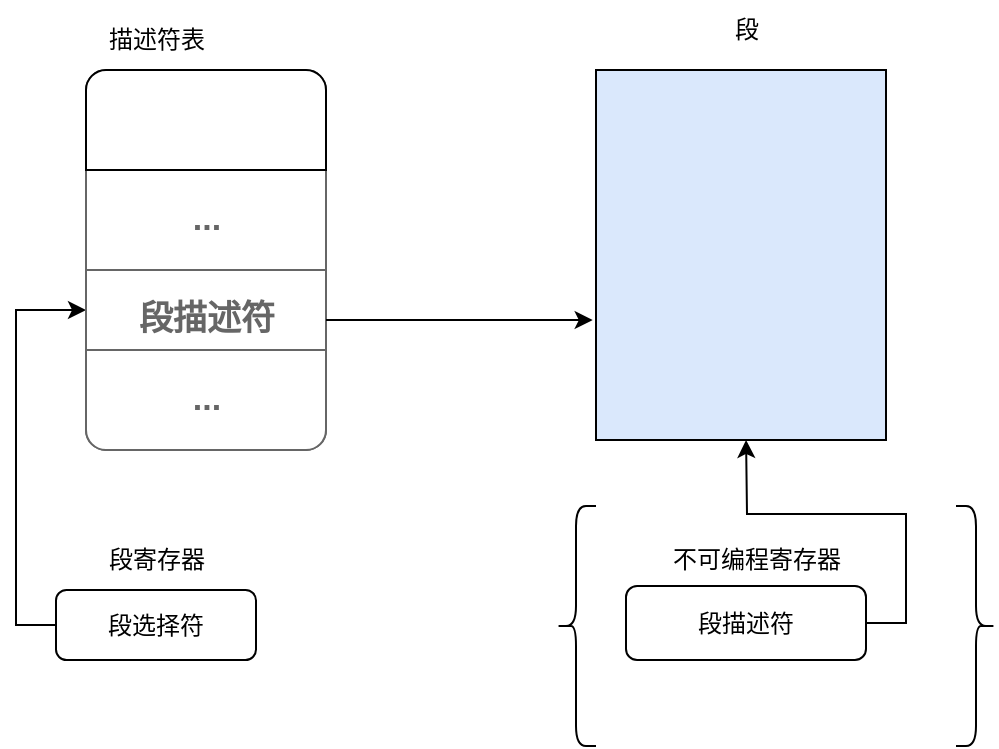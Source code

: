 <mxfile version="20.2.7" type="github">
  <diagram id="I4kjY05UJAJbeYvh8T3k" name="第 1 页">
    <mxGraphModel dx="832" dy="481" grid="1" gridSize="10" guides="1" tooltips="1" connect="1" arrows="1" fold="1" page="1" pageScale="1" pageWidth="827" pageHeight="1169" math="0" shadow="0">
      <root>
        <mxCell id="0" />
        <mxCell id="1" parent="0" />
        <mxCell id="mJXhDr2Vniy9udazdwO2-11" style="edgeStyle=orthogonalEdgeStyle;rounded=0;orthogonalLoop=1;jettySize=auto;html=1;exitX=0;exitY=0.5;exitDx=0;exitDy=0;entryX=0;entryY=0.4;entryDx=0;entryDy=0;entryPerimeter=0;" edge="1" parent="1" source="mJXhDr2Vniy9udazdwO2-1" target="mJXhDr2Vniy9udazdwO2-5">
          <mxGeometry relative="1" as="geometry" />
        </mxCell>
        <mxCell id="mJXhDr2Vniy9udazdwO2-1" value="段选择符" style="rounded=1;whiteSpace=wrap;html=1;" vertex="1" parent="1">
          <mxGeometry x="230" y="585" width="100" height="35" as="geometry" />
        </mxCell>
        <mxCell id="mJXhDr2Vniy9udazdwO2-2" value="段寄存器" style="text;html=1;align=center;verticalAlign=middle;resizable=0;points=[];autosize=1;strokeColor=none;fillColor=none;" vertex="1" parent="1">
          <mxGeometry x="245" y="555" width="70" height="30" as="geometry" />
        </mxCell>
        <mxCell id="mJXhDr2Vniy9udazdwO2-3" value="" style="strokeWidth=1;shadow=0;dashed=0;align=center;html=1;shape=mxgraph.mockup.rrect;rSize=10;strokeColor=#666666;" vertex="1" parent="1">
          <mxGeometry x="245" y="325" width="120" height="190" as="geometry" />
        </mxCell>
        <mxCell id="mJXhDr2Vniy9udazdwO2-4" value="..." style="strokeColor=inherit;fillColor=inherit;gradientColor=inherit;strokeWidth=1;shadow=0;dashed=0;align=center;html=1;shape=mxgraph.mockup.rrect;rSize=0;fontSize=17;fontColor=#666666;fontStyle=1;resizeWidth=1;" vertex="1" parent="mJXhDr2Vniy9udazdwO2-3">
          <mxGeometry width="120" height="50" relative="1" as="geometry">
            <mxPoint y="50" as="offset" />
          </mxGeometry>
        </mxCell>
        <mxCell id="mJXhDr2Vniy9udazdwO2-5" value="段描述符" style="strokeColor=inherit;fillColor=inherit;gradientColor=inherit;strokeWidth=1;shadow=0;dashed=0;align=center;html=1;shape=mxgraph.mockup.rrect;rSize=0;fontSize=17;fontColor=#666666;fontStyle=1;resizeWidth=1;" vertex="1" parent="mJXhDr2Vniy9udazdwO2-3">
          <mxGeometry width="120" height="50" relative="1" as="geometry">
            <mxPoint y="100" as="offset" />
          </mxGeometry>
        </mxCell>
        <mxCell id="mJXhDr2Vniy9udazdwO2-6" value="..." style="strokeColor=inherit;fillColor=inherit;gradientColor=inherit;strokeWidth=1;shadow=0;dashed=0;align=center;html=1;shape=mxgraph.mockup.bottomButton;rSize=10;fontSize=17;fontColor=#666666;fontStyle=1;resizeWidth=1;" vertex="1" parent="mJXhDr2Vniy9udazdwO2-3">
          <mxGeometry y="1" width="120" height="50" relative="1" as="geometry">
            <mxPoint y="-50" as="offset" />
          </mxGeometry>
        </mxCell>
        <mxCell id="mJXhDr2Vniy9udazdwO2-18" style="edgeStyle=orthogonalEdgeStyle;rounded=0;orthogonalLoop=1;jettySize=auto;html=1;entryX=-0.011;entryY=0.667;entryDx=0;entryDy=0;entryPerimeter=0;" edge="1" parent="mJXhDr2Vniy9udazdwO2-3" source="mJXhDr2Vniy9udazdwO2-5">
          <mxGeometry relative="1" as="geometry">
            <mxPoint x="253.35" y="125.06" as="targetPoint" />
          </mxGeometry>
        </mxCell>
        <mxCell id="mJXhDr2Vniy9udazdwO2-7" value="" style="strokeWidth=1;shadow=0;dashed=0;align=center;html=1;shape=mxgraph.mockup.topButton;rSize=10;fontSize=17;fontStyle=1;resizeWidth=1;" vertex="1" parent="mJXhDr2Vniy9udazdwO2-3">
          <mxGeometry width="120" height="50" relative="1" as="geometry" />
        </mxCell>
        <mxCell id="mJXhDr2Vniy9udazdwO2-8" value="描述符表" style="text;html=1;align=center;verticalAlign=middle;resizable=0;points=[];autosize=1;strokeColor=none;fillColor=none;" vertex="1" parent="1">
          <mxGeometry x="245" y="295" width="70" height="30" as="geometry" />
        </mxCell>
        <mxCell id="mJXhDr2Vniy9udazdwO2-19" value="段" style="text;html=1;align=center;verticalAlign=middle;resizable=0;points=[];autosize=1;strokeColor=none;fillColor=none;" vertex="1" parent="1">
          <mxGeometry x="555" y="290" width="40" height="30" as="geometry" />
        </mxCell>
        <mxCell id="mJXhDr2Vniy9udazdwO2-23" style="edgeStyle=orthogonalEdgeStyle;rounded=0;orthogonalLoop=1;jettySize=auto;html=1;exitX=1;exitY=0.5;exitDx=0;exitDy=0;" edge="1" parent="1" source="mJXhDr2Vniy9udazdwO2-20">
          <mxGeometry relative="1" as="geometry">
            <mxPoint x="575.034" y="510.0" as="targetPoint" />
          </mxGeometry>
        </mxCell>
        <mxCell id="mJXhDr2Vniy9udazdwO2-20" value="段描述符" style="rounded=1;whiteSpace=wrap;html=1;" vertex="1" parent="1">
          <mxGeometry x="515" y="583" width="120" height="37" as="geometry" />
        </mxCell>
        <mxCell id="mJXhDr2Vniy9udazdwO2-21" value="不可编程寄存器" style="text;html=1;align=center;verticalAlign=middle;resizable=0;points=[];autosize=1;strokeColor=none;fillColor=none;" vertex="1" parent="1">
          <mxGeometry x="525" y="555" width="110" height="30" as="geometry" />
        </mxCell>
        <mxCell id="mJXhDr2Vniy9udazdwO2-24" value="" style="whiteSpace=wrap;html=1;rounded=0;fillColor=#DAE8FC;" vertex="1" parent="1">
          <mxGeometry x="500" y="325" width="145" height="185" as="geometry" />
        </mxCell>
        <mxCell id="mJXhDr2Vniy9udazdwO2-25" value="" style="shape=curlyBracket;whiteSpace=wrap;html=1;rounded=1;fillColor=#DAE8FC;" vertex="1" parent="1">
          <mxGeometry x="480" y="543" width="20" height="120" as="geometry" />
        </mxCell>
        <mxCell id="mJXhDr2Vniy9udazdwO2-26" value="" style="shape=curlyBracket;whiteSpace=wrap;html=1;rounded=1;flipH=1;fillColor=#DAE8FC;" vertex="1" parent="1">
          <mxGeometry x="680" y="543" width="20" height="120" as="geometry" />
        </mxCell>
      </root>
    </mxGraphModel>
  </diagram>
</mxfile>
